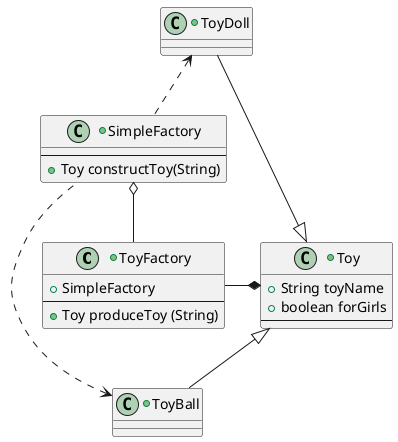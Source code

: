 @startuml

+class ToyFactory{
        +{field} SimpleFactory
    --
        +{method} Toy produceToy (String)
}

+class Toy{
        +{field} String toyName
        +{field} boolean forGirls
    --
}

+class ToyBall extends Toy{
}

+class ToyDoll extends Toy{
}

+class SimpleFactory{
    --
        +{method} Toy constructToy(String)
}

ToyFactory -right-* Toy

ToyFactory -up-o SimpleFactory
SimpleFactory .up.> ToyBall
SimpleFactory .up.> ToyDoll

@enduml